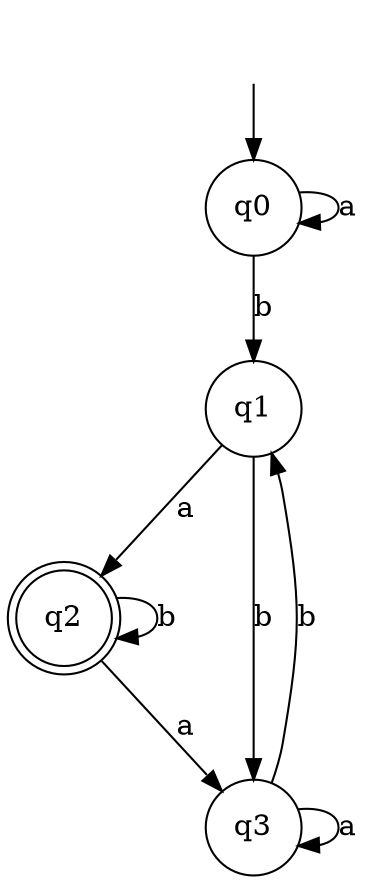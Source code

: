 digraph Automaton {

q1 [shape = circle];

q2 [shape = doublecircle];

q3 [shape = circle];

_nil [style = invis];

q0 [shape = circle];

q3 -> q1 [label = "b"];

_nil -> q0;

q3 -> q3 [label = "a"];

q1 -> q2 [label = "a"];

q1 -> q3 [label = "b"];

q0 -> q0 [label = "a"];

q2 -> q3 [label = "a"];

q0 -> q1 [label = "b"];

q2 -> q2 [label = "b"];

}
